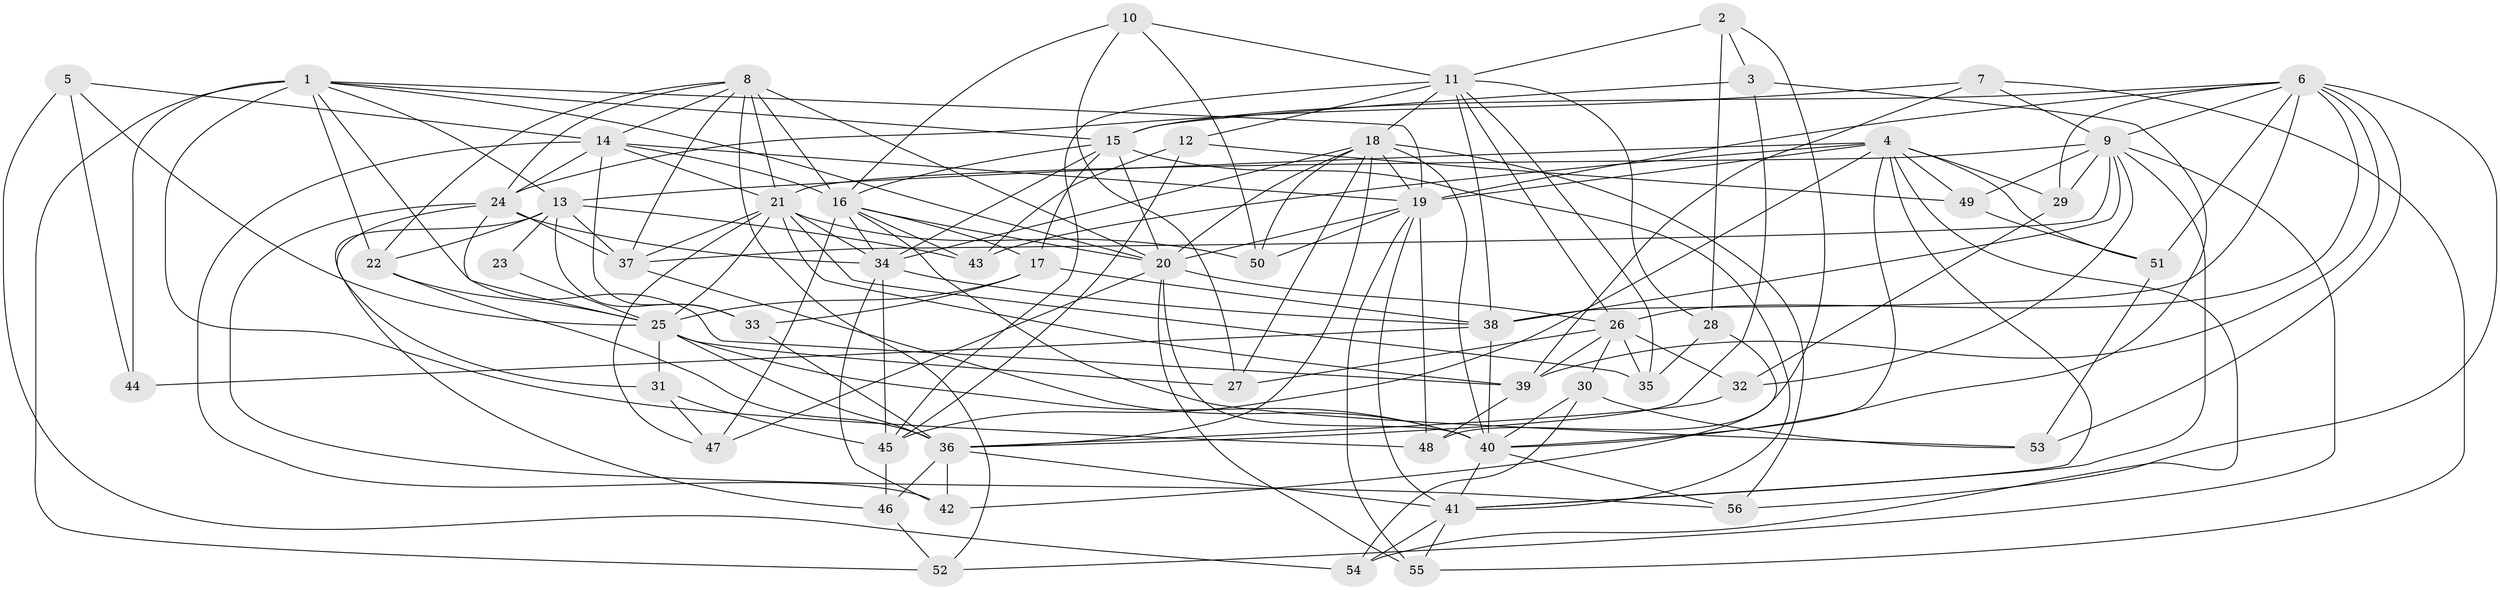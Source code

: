 // original degree distribution, {4: 1.0}
// Generated by graph-tools (version 1.1) at 2025/54/03/04/25 22:54:05]
// undirected, 56 vertices, 169 edges
graph export_dot {
  node [color=gray90,style=filled];
  1;
  2;
  3;
  4;
  5;
  6;
  7;
  8;
  9;
  10;
  11;
  12;
  13;
  14;
  15;
  16;
  17;
  18;
  19;
  20;
  21;
  22;
  23;
  24;
  25;
  26;
  27;
  28;
  29;
  30;
  31;
  32;
  33;
  34;
  35;
  36;
  37;
  38;
  39;
  40;
  41;
  42;
  43;
  44;
  45;
  46;
  47;
  48;
  49;
  50;
  51;
  52;
  53;
  54;
  55;
  56;
  1 -- 13 [weight=1.0];
  1 -- 15 [weight=1.0];
  1 -- 19 [weight=1.0];
  1 -- 20 [weight=1.0];
  1 -- 22 [weight=1.0];
  1 -- 39 [weight=1.0];
  1 -- 44 [weight=2.0];
  1 -- 48 [weight=1.0];
  1 -- 52 [weight=1.0];
  2 -- 3 [weight=1.0];
  2 -- 11 [weight=1.0];
  2 -- 28 [weight=1.0];
  2 -- 48 [weight=1.0];
  3 -- 15 [weight=1.0];
  3 -- 36 [weight=1.0];
  3 -- 40 [weight=1.0];
  4 -- 13 [weight=2.0];
  4 -- 19 [weight=1.0];
  4 -- 29 [weight=1.0];
  4 -- 40 [weight=1.0];
  4 -- 41 [weight=1.0];
  4 -- 43 [weight=1.0];
  4 -- 45 [weight=2.0];
  4 -- 49 [weight=1.0];
  4 -- 51 [weight=1.0];
  4 -- 54 [weight=1.0];
  5 -- 14 [weight=1.0];
  5 -- 25 [weight=1.0];
  5 -- 44 [weight=1.0];
  5 -- 54 [weight=1.0];
  6 -- 9 [weight=1.0];
  6 -- 15 [weight=1.0];
  6 -- 19 [weight=1.0];
  6 -- 26 [weight=1.0];
  6 -- 29 [weight=1.0];
  6 -- 38 [weight=1.0];
  6 -- 39 [weight=1.0];
  6 -- 51 [weight=1.0];
  6 -- 53 [weight=1.0];
  6 -- 56 [weight=1.0];
  7 -- 9 [weight=1.0];
  7 -- 24 [weight=1.0];
  7 -- 39 [weight=1.0];
  7 -- 55 [weight=1.0];
  8 -- 14 [weight=1.0];
  8 -- 16 [weight=1.0];
  8 -- 20 [weight=2.0];
  8 -- 21 [weight=2.0];
  8 -- 22 [weight=1.0];
  8 -- 24 [weight=1.0];
  8 -- 37 [weight=1.0];
  8 -- 52 [weight=1.0];
  9 -- 21 [weight=2.0];
  9 -- 29 [weight=1.0];
  9 -- 32 [weight=1.0];
  9 -- 37 [weight=2.0];
  9 -- 38 [weight=1.0];
  9 -- 41 [weight=1.0];
  9 -- 49 [weight=1.0];
  9 -- 52 [weight=1.0];
  10 -- 11 [weight=1.0];
  10 -- 16 [weight=1.0];
  10 -- 27 [weight=1.0];
  10 -- 50 [weight=1.0];
  11 -- 12 [weight=1.0];
  11 -- 18 [weight=1.0];
  11 -- 26 [weight=1.0];
  11 -- 28 [weight=1.0];
  11 -- 35 [weight=1.0];
  11 -- 38 [weight=1.0];
  11 -- 45 [weight=2.0];
  12 -- 43 [weight=1.0];
  12 -- 45 [weight=1.0];
  12 -- 49 [weight=1.0];
  13 -- 22 [weight=1.0];
  13 -- 23 [weight=1.0];
  13 -- 33 [weight=1.0];
  13 -- 37 [weight=2.0];
  13 -- 43 [weight=1.0];
  13 -- 46 [weight=1.0];
  14 -- 16 [weight=3.0];
  14 -- 19 [weight=1.0];
  14 -- 21 [weight=1.0];
  14 -- 24 [weight=1.0];
  14 -- 33 [weight=1.0];
  14 -- 42 [weight=1.0];
  15 -- 16 [weight=1.0];
  15 -- 17 [weight=1.0];
  15 -- 20 [weight=2.0];
  15 -- 34 [weight=1.0];
  15 -- 41 [weight=2.0];
  16 -- 17 [weight=1.0];
  16 -- 20 [weight=1.0];
  16 -- 34 [weight=1.0];
  16 -- 43 [weight=1.0];
  16 -- 47 [weight=1.0];
  16 -- 53 [weight=1.0];
  17 -- 25 [weight=1.0];
  17 -- 33 [weight=1.0];
  17 -- 38 [weight=2.0];
  18 -- 19 [weight=2.0];
  18 -- 20 [weight=1.0];
  18 -- 27 [weight=1.0];
  18 -- 34 [weight=1.0];
  18 -- 36 [weight=1.0];
  18 -- 40 [weight=1.0];
  18 -- 50 [weight=1.0];
  18 -- 56 [weight=1.0];
  19 -- 20 [weight=1.0];
  19 -- 41 [weight=2.0];
  19 -- 48 [weight=1.0];
  19 -- 50 [weight=1.0];
  19 -- 55 [weight=1.0];
  20 -- 26 [weight=1.0];
  20 -- 40 [weight=1.0];
  20 -- 47 [weight=1.0];
  20 -- 55 [weight=1.0];
  21 -- 25 [weight=1.0];
  21 -- 34 [weight=1.0];
  21 -- 35 [weight=1.0];
  21 -- 37 [weight=1.0];
  21 -- 39 [weight=1.0];
  21 -- 47 [weight=1.0];
  21 -- 50 [weight=1.0];
  22 -- 25 [weight=1.0];
  22 -- 36 [weight=2.0];
  23 -- 25 [weight=3.0];
  24 -- 25 [weight=1.0];
  24 -- 31 [weight=1.0];
  24 -- 34 [weight=1.0];
  24 -- 37 [weight=1.0];
  24 -- 56 [weight=1.0];
  25 -- 27 [weight=1.0];
  25 -- 31 [weight=1.0];
  25 -- 36 [weight=1.0];
  25 -- 40 [weight=1.0];
  26 -- 27 [weight=1.0];
  26 -- 30 [weight=1.0];
  26 -- 32 [weight=1.0];
  26 -- 35 [weight=3.0];
  26 -- 39 [weight=1.0];
  28 -- 35 [weight=1.0];
  28 -- 42 [weight=1.0];
  29 -- 32 [weight=1.0];
  30 -- 40 [weight=1.0];
  30 -- 53 [weight=1.0];
  30 -- 54 [weight=1.0];
  31 -- 45 [weight=1.0];
  31 -- 47 [weight=1.0];
  32 -- 36 [weight=1.0];
  33 -- 36 [weight=1.0];
  34 -- 38 [weight=1.0];
  34 -- 42 [weight=1.0];
  34 -- 45 [weight=1.0];
  36 -- 41 [weight=1.0];
  36 -- 42 [weight=1.0];
  36 -- 46 [weight=1.0];
  37 -- 40 [weight=1.0];
  38 -- 40 [weight=1.0];
  38 -- 44 [weight=1.0];
  39 -- 48 [weight=1.0];
  40 -- 41 [weight=1.0];
  40 -- 56 [weight=1.0];
  41 -- 54 [weight=1.0];
  41 -- 55 [weight=1.0];
  45 -- 46 [weight=1.0];
  46 -- 52 [weight=1.0];
  49 -- 51 [weight=1.0];
  51 -- 53 [weight=1.0];
}
